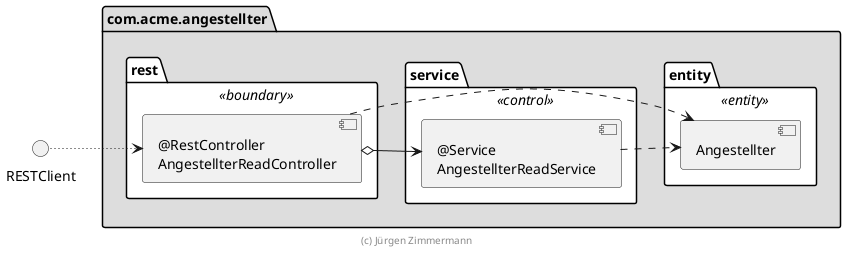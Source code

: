 ' Copyright (C) 2019 - present Juergen Zimmermann, Hochschule Karlsruhe
'
' This program is free software: you can redistribute it and/or modify
' it under the terms of the GNU General Public License as published by
' the Free Software Foundation, either version 3 of the License, or
' (at your option) any later version.
'
' This program is distributed in the hope that it will be useful,
' but WITHOUT ANY WARRANTY; without even the implied warranty of
' MERCHANTABILITY or FITNESS FOR A PARTICULAR PURPOSE.  See the
' GNU General Public License for more details.
'
' You should have received a copy of the GNU General Public License
' along with this program.  If not, see <https://www.gnu.org/licenses/>.
@startuml Komponenten

left to right direction

package com.acme.angestellter #DDDDDD {
    package rest <<boundary>> #FFFFFF {
        [@RestController\nAngestellterReadController] as AngestellterReadController
    }

    package service <<control>> #FFFFFF {
        [@Service\nAngestellterReadService] as AngestellterReadService
    }

    package entity <<entity>> #FFFFFF {
        [Angestellter]
    }
}

RESTClient ~~> [AngestellterReadController]

[AngestellterReadController] o--> [AngestellterReadService]
[AngestellterReadController] .up.> [Angestellter]
[AngestellterReadService] ..> [Angestellter]

footer (c) Jürgen Zimmermann

@enduml
